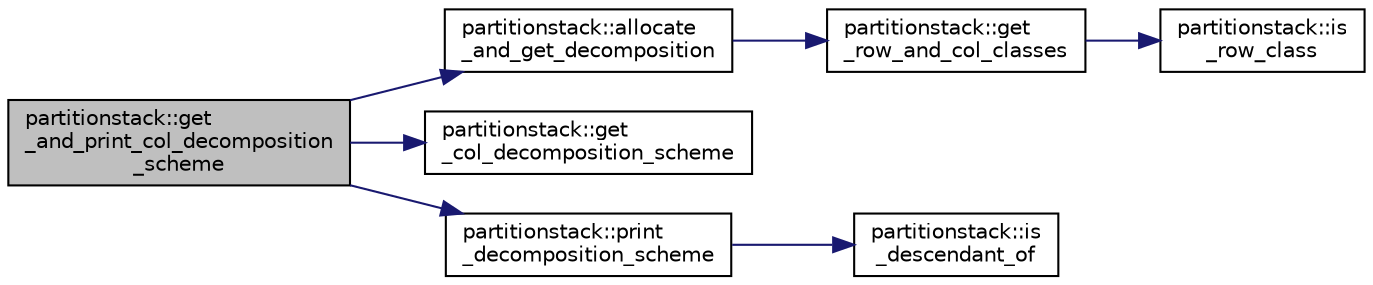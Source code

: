 digraph "partitionstack::get_and_print_col_decomposition_scheme"
{
  edge [fontname="Helvetica",fontsize="10",labelfontname="Helvetica",labelfontsize="10"];
  node [fontname="Helvetica",fontsize="10",shape=record];
  rankdir="LR";
  Node165 [label="partitionstack::get\l_and_print_col_decomposition\l_scheme",height=0.2,width=0.4,color="black", fillcolor="grey75", style="filled", fontcolor="black"];
  Node165 -> Node166 [color="midnightblue",fontsize="10",style="solid",fontname="Helvetica"];
  Node166 [label="partitionstack::allocate\l_and_get_decomposition",height=0.2,width=0.4,color="black", fillcolor="white", style="filled",URL="$d3/d87/classpartitionstack.html#a3cd13923b18c41d37259ed943f331208"];
  Node166 -> Node167 [color="midnightblue",fontsize="10",style="solid",fontname="Helvetica"];
  Node167 [label="partitionstack::get\l_row_and_col_classes",height=0.2,width=0.4,color="black", fillcolor="white", style="filled",URL="$d3/d87/classpartitionstack.html#a127a6965905c3f08c50ee09a100cb465"];
  Node167 -> Node168 [color="midnightblue",fontsize="10",style="solid",fontname="Helvetica"];
  Node168 [label="partitionstack::is\l_row_class",height=0.2,width=0.4,color="black", fillcolor="white", style="filled",URL="$d3/d87/classpartitionstack.html#ad8497b40f1c327d3eb2fb2b993d88bb7"];
  Node165 -> Node169 [color="midnightblue",fontsize="10",style="solid",fontname="Helvetica"];
  Node169 [label="partitionstack::get\l_col_decomposition_scheme",height=0.2,width=0.4,color="black", fillcolor="white", style="filled",URL="$d3/d87/classpartitionstack.html#a43e2bcd2edd73c3598110ab5517e1373"];
  Node165 -> Node170 [color="midnightblue",fontsize="10",style="solid",fontname="Helvetica"];
  Node170 [label="partitionstack::print\l_decomposition_scheme",height=0.2,width=0.4,color="black", fillcolor="white", style="filled",URL="$d3/d87/classpartitionstack.html#a988c07dc47753333f43dfc393f86f3f7"];
  Node170 -> Node171 [color="midnightblue",fontsize="10",style="solid",fontname="Helvetica"];
  Node171 [label="partitionstack::is\l_descendant_of",height=0.2,width=0.4,color="black", fillcolor="white", style="filled",URL="$d3/d87/classpartitionstack.html#ad5185008e6077511fc180402530e0cc7"];
}
